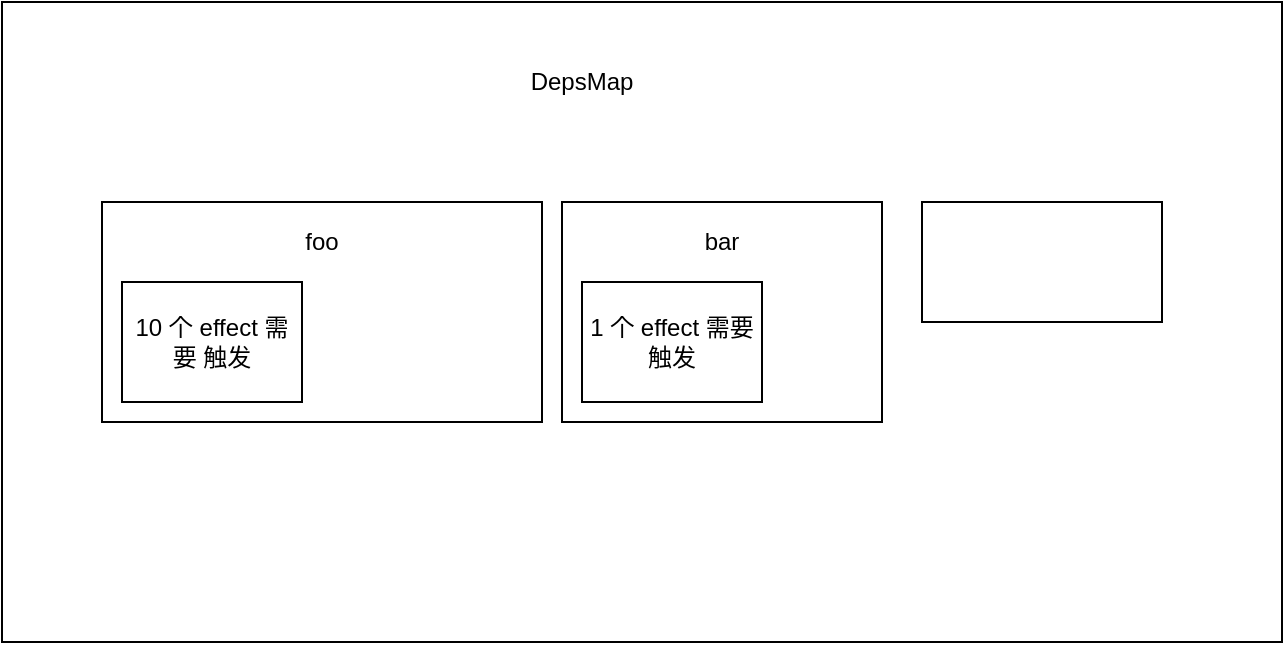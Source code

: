 <mxfile>
    <diagram id="CUzi8Tv5d6oPZ-mNnFgJ" name="第 1 页">
        <mxGraphModel dx="806" dy="349" grid="1" gridSize="10" guides="1" tooltips="1" connect="1" arrows="1" fold="1" page="1" pageScale="1" pageWidth="827" pageHeight="1169" math="0" shadow="0">
            <root>
                <mxCell id="0"/>
                <mxCell id="1" parent="0"/>
                <mxCell id="2" value="" style="rounded=0;whiteSpace=wrap;html=1;" vertex="1" parent="1">
                    <mxGeometry x="50" y="20" width="640" height="320" as="geometry"/>
                </mxCell>
                <mxCell id="3" value="" style="rounded=0;whiteSpace=wrap;html=1;" vertex="1" parent="1">
                    <mxGeometry x="100" y="120" width="220" height="110" as="geometry"/>
                </mxCell>
                <mxCell id="4" value="" style="rounded=0;whiteSpace=wrap;html=1;" vertex="1" parent="1">
                    <mxGeometry x="330" y="120" width="160" height="110" as="geometry"/>
                </mxCell>
                <mxCell id="5" value="" style="rounded=0;whiteSpace=wrap;html=1;" vertex="1" parent="1">
                    <mxGeometry x="510" y="120" width="120" height="60" as="geometry"/>
                </mxCell>
                <mxCell id="6" value="DepsMap" style="text;html=1;strokeColor=none;fillColor=none;align=center;verticalAlign=middle;whiteSpace=wrap;rounded=0;" vertex="1" parent="1">
                    <mxGeometry x="320" y="50" width="40" height="20" as="geometry"/>
                </mxCell>
                <mxCell id="7" value="bar" style="text;html=1;strokeColor=none;fillColor=none;align=center;verticalAlign=middle;whiteSpace=wrap;rounded=0;" vertex="1" parent="1">
                    <mxGeometry x="390" y="130" width="40" height="20" as="geometry"/>
                </mxCell>
                <mxCell id="8" value="foo&lt;br&gt;" style="text;html=1;strokeColor=none;fillColor=none;align=center;verticalAlign=middle;whiteSpace=wrap;rounded=0;" vertex="1" parent="1">
                    <mxGeometry x="190" y="130" width="40" height="20" as="geometry"/>
                </mxCell>
                <mxCell id="9" value="10 个 effect 需要 触发" style="rounded=0;whiteSpace=wrap;html=1;" vertex="1" parent="1">
                    <mxGeometry x="110" y="160" width="90" height="60" as="geometry"/>
                </mxCell>
                <mxCell id="10" value="1 个 effect 需要 触发" style="rounded=0;whiteSpace=wrap;html=1;" vertex="1" parent="1">
                    <mxGeometry x="340" y="160" width="90" height="60" as="geometry"/>
                </mxCell>
            </root>
        </mxGraphModel>
    </diagram>
</mxfile>